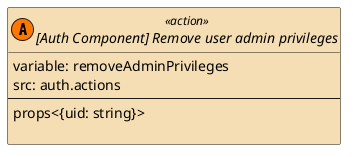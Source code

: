 @startuml [Auth Component] Remove user admin privileges

set namespaceSeparator ::
skinparam class {
    BackgroundColor<<listen>> HoneyDew
    BackgroundColor<<action>> Wheat
    BackgroundColor<<dispatch>> Technology
}

interface "[Auth Component] Remove user admin privileges" << (A,#FF7700) action >> {
            variable: removeAdminPrivileges
            src: auth.actions
            --
            props<{uid: string}>

        }

         

@enduml